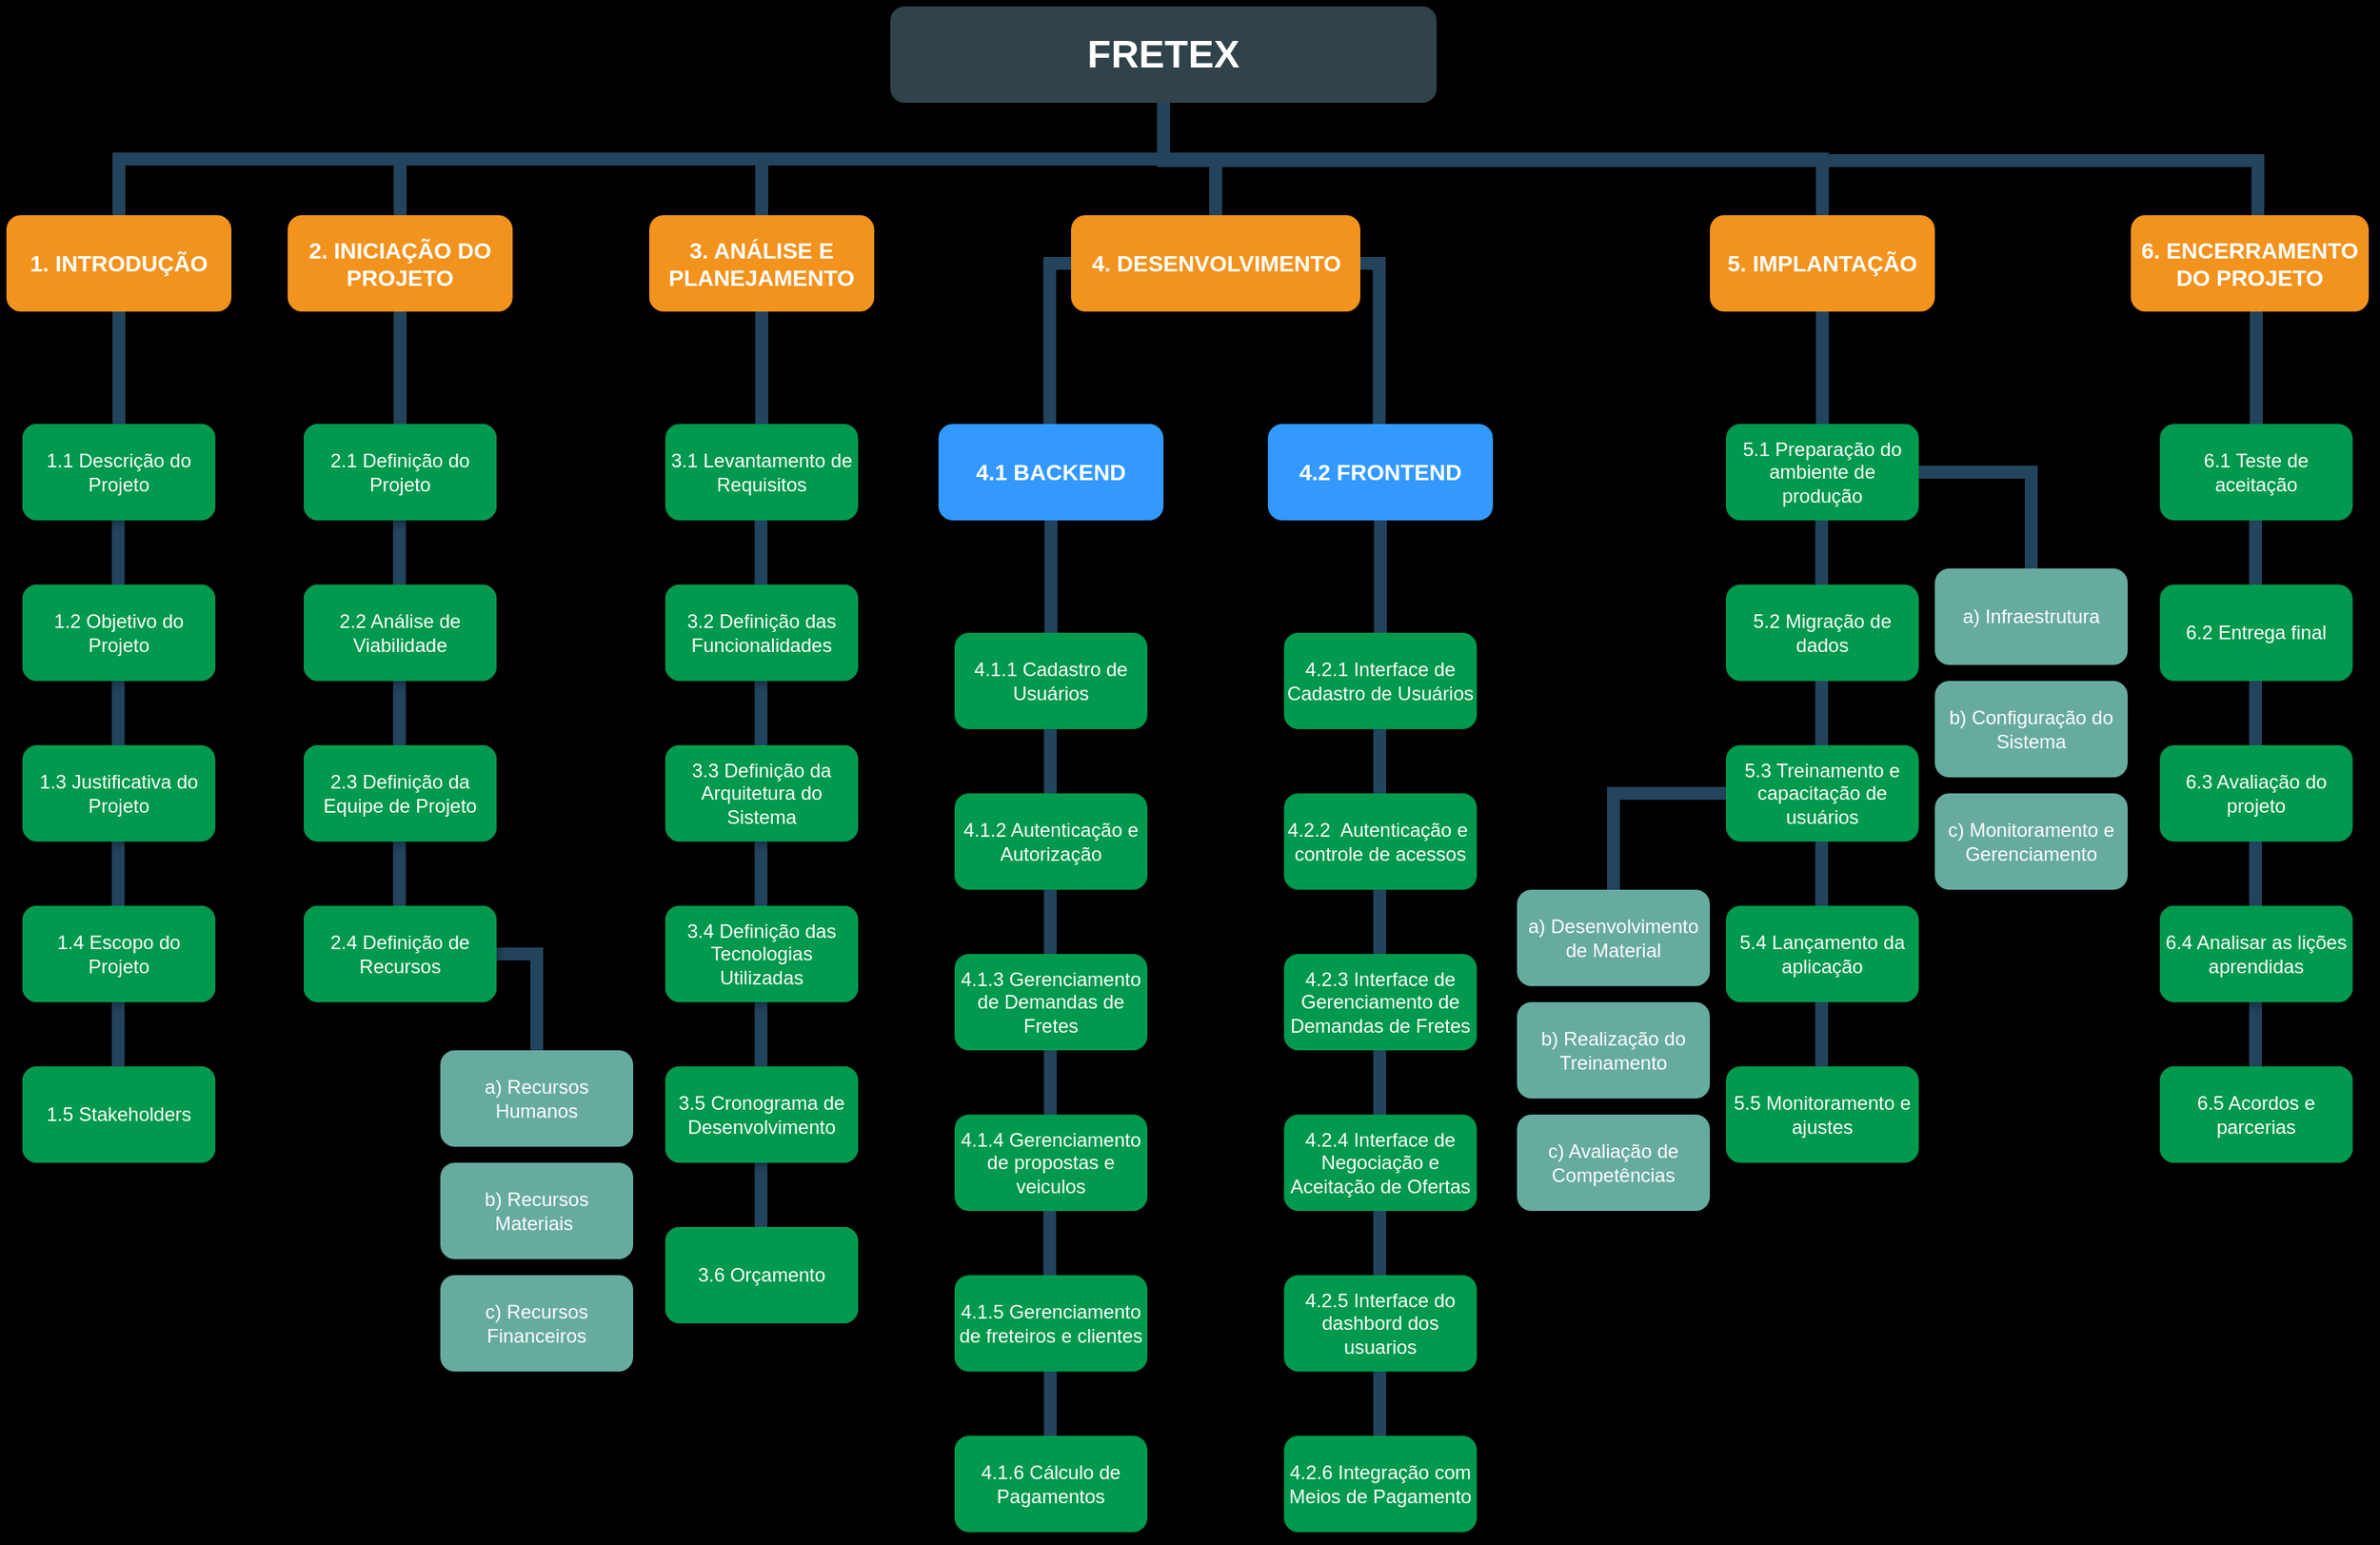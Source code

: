 <mxfile version="20.8.10" type="device"><diagram name="Page-1" id="64c3da0e-402f-94eb-ee01-a36477274f13"><mxGraphModel dx="1743" dy="1166" grid="0" gridSize="10" guides="1" tooltips="1" connect="1" arrows="1" fold="1" page="0" pageScale="1" pageWidth="1169" pageHeight="826" background="#000000" math="0" shadow="0"><root><mxCell id="0"/><mxCell id="1" parent="0"/><mxCell id="2" value="FRETEX" style="whiteSpace=wrap;rounded=1;shadow=1;fillColor=#30424A;strokeColor=none;fontColor=#FFFFFF;fontStyle=1;fontSize=24;" parent="1" vertex="1"><mxGeometry x="1300" y="40" width="340" height="60" as="geometry"/></mxCell><mxCell id="229" value="" style="edgeStyle=elbowEdgeStyle;elbow=vertical;rounded=0;fontColor=#000000;endArrow=none;endFill=0;strokeWidth=8;strokeColor=#23445D;entryX=0.5;entryY=0;entryDx=0;entryDy=0;" parent="1" source="2" target="9OWj2o9_heUchRVOXvo1-314" edge="1"><mxGeometry width="100" height="100" relative="1" as="geometry"><mxPoint x="540" y="140" as="sourcePoint"/><mxPoint x="390" y="170.0" as="targetPoint"/></mxGeometry></mxCell><mxCell id="230" value="" style="edgeStyle=elbowEdgeStyle;elbow=vertical;rounded=0;fontColor=#000000;endArrow=none;endFill=0;strokeWidth=8;strokeColor=#23445D;entryX=0.5;entryY=0;entryDx=0;entryDy=0;" parent="1" source="2" target="9OWj2o9_heUchRVOXvo1-315" edge="1"><mxGeometry width="100" height="100" relative="1" as="geometry"><mxPoint x="550" y="150" as="sourcePoint"/><mxPoint x="600" y="170.0" as="targetPoint"/></mxGeometry></mxCell><mxCell id="231" value="" style="edgeStyle=elbowEdgeStyle;elbow=vertical;rounded=0;fontColor=#000000;endArrow=none;endFill=0;strokeWidth=8;strokeColor=#23445D;entryX=0.5;entryY=0;entryDx=0;entryDy=0;" parent="1" source="2" target="9OWj2o9_heUchRVOXvo1-270" edge="1"><mxGeometry width="100" height="100" relative="1" as="geometry"><mxPoint x="715" y="160" as="sourcePoint"/><mxPoint x="1225" y="170" as="targetPoint"/></mxGeometry></mxCell><mxCell id="232" value="" style="edgeStyle=elbowEdgeStyle;elbow=vertical;rounded=0;fontColor=#000000;endArrow=none;endFill=0;strokeWidth=8;strokeColor=#23445D;entryX=0.5;entryY=0;entryDx=0;entryDy=0;" parent="1" source="2" target="9OWj2o9_heUchRVOXvo1-271" edge="1"><mxGeometry width="100" height="100" relative="1" as="geometry"><mxPoint x="725" y="170" as="sourcePoint"/><mxPoint x="1425" y="170" as="targetPoint"/></mxGeometry></mxCell><mxCell id="233" value="" style="edgeStyle=elbowEdgeStyle;elbow=vertical;rounded=0;fontColor=#000000;endArrow=none;endFill=0;strokeWidth=8;strokeColor=#23445D;entryX=0.5;entryY=0;entryDx=0;entryDy=0;" parent="1" source="2" target="9OWj2o9_heUchRVOXvo1-292" edge="1"><mxGeometry width="100" height="100" relative="1" as="geometry"><mxPoint x="735" y="180" as="sourcePoint"/><mxPoint x="1865.0" y="170.0" as="targetPoint"/></mxGeometry></mxCell><mxCell id="234" value="" style="edgeStyle=elbowEdgeStyle;elbow=vertical;rounded=0;fontColor=#000000;endArrow=none;endFill=0;strokeWidth=8;strokeColor=#23445D;" parent="1" source="2" edge="1"><mxGeometry width="100" height="100" relative="1" as="geometry"><mxPoint x="745" y="190" as="sourcePoint"/><mxPoint x="2151" y="172" as="targetPoint"/></mxGeometry></mxCell><mxCell id="9OWj2o9_heUchRVOXvo1-270" value="3. ANÁLISE E PLANEJAMENTO" style="whiteSpace=wrap;rounded=1;fillColor=#F2931E;strokeColor=none;shadow=1;fontColor=#FFFFFF;fontStyle=1;fontSize=14;" vertex="1" parent="1"><mxGeometry x="1150" y="170.0" width="140" height="60" as="geometry"/></mxCell><mxCell id="9OWj2o9_heUchRVOXvo1-271" value="4. DESENVOLVIMENTO" style="whiteSpace=wrap;rounded=1;fillColor=#F2931E;strokeColor=none;shadow=1;fontColor=#FFFFFF;fontStyle=1;fontSize=14;" vertex="1" parent="1"><mxGeometry x="1412.5" y="170" width="180" height="60" as="geometry"/></mxCell><mxCell id="9OWj2o9_heUchRVOXvo1-272" value="3.1 Levantamento de Requisitos" style="whiteSpace=wrap;rounded=1;fillColor=#00994D;strokeColor=none;shadow=1;fontColor=#FFFFFF;fontStyle=0;" vertex="1" parent="1"><mxGeometry x="1160" y="300.0" width="120" height="60" as="geometry"/></mxCell><mxCell id="9OWj2o9_heUchRVOXvo1-273" value="3.2 Definição das Funcionalidades" style="whiteSpace=wrap;rounded=1;fillColor=#999999;strokeColor=none;shadow=1;fontColor=#FFFFFF;fontStyle=0;" vertex="1" parent="1"><mxGeometry x="1160" y="400.0" width="120" height="60" as="geometry"/></mxCell><mxCell id="9OWj2o9_heUchRVOXvo1-274" value="3.3 Definição da Arquitetura do Sistema" style="whiteSpace=wrap;rounded=1;fillColor=#999999;strokeColor=none;shadow=1;fontColor=#FFFFFF;fontStyle=0;" vertex="1" parent="1"><mxGeometry x="1160" y="500.0" width="120" height="60" as="geometry"/></mxCell><mxCell id="9OWj2o9_heUchRVOXvo1-275" value="3.4 Definição das Tecnologias Utilizadas" style="whiteSpace=wrap;rounded=1;fillColor=#999999;strokeColor=none;shadow=1;fontColor=#FFFFFF;fontStyle=0;" vertex="1" parent="1"><mxGeometry x="1160.0" y="600.0" width="120" height="60" as="geometry"/></mxCell><mxCell id="9OWj2o9_heUchRVOXvo1-276" value="3.5 Cronograma de Desenvolvimento" style="whiteSpace=wrap;rounded=1;fillColor=#999999;strokeColor=none;shadow=1;fontColor=#FFFFFF;fontStyle=0;" vertex="1" parent="1"><mxGeometry x="1160.0" y="700.0" width="120" height="60" as="geometry"/></mxCell><mxCell id="9OWj2o9_heUchRVOXvo1-277" value="" style="edgeStyle=elbowEdgeStyle;elbow=vertical;rounded=0;fontColor=#000000;endArrow=none;endFill=0;strokeWidth=8;strokeColor=#23445D;" edge="1" parent="1" source="9OWj2o9_heUchRVOXvo1-270"><mxGeometry width="100" height="100" relative="1" as="geometry"><mxPoint x="1010" y="290" as="sourcePoint"/><mxPoint x="1220" y="300.0" as="targetPoint"/><Array as="points"><mxPoint x="1220" y="300"/></Array></mxGeometry></mxCell><mxCell id="9OWj2o9_heUchRVOXvo1-278" value="" style="edgeStyle=elbowEdgeStyle;elbow=vertical;rounded=0;fontColor=#000000;endArrow=none;endFill=0;strokeWidth=8;strokeColor=#23445D;" edge="1" parent="1"><mxGeometry width="100" height="100" relative="1" as="geometry"><mxPoint x="1219.57" y="360.0" as="sourcePoint"/><mxPoint x="1219.57" y="400" as="targetPoint"/><Array as="points"/></mxGeometry></mxCell><mxCell id="9OWj2o9_heUchRVOXvo1-279" value="" style="edgeStyle=elbowEdgeStyle;elbow=vertical;rounded=0;fontColor=#000000;endArrow=none;endFill=0;strokeWidth=8;strokeColor=#23445D;" edge="1" parent="1"><mxGeometry width="100" height="100" relative="1" as="geometry"><mxPoint x="1219.57" y="460.0" as="sourcePoint"/><mxPoint x="1219.57" y="500" as="targetPoint"/><Array as="points"/></mxGeometry></mxCell><mxCell id="9OWj2o9_heUchRVOXvo1-280" value="" style="edgeStyle=elbowEdgeStyle;elbow=vertical;rounded=0;fontColor=#000000;endArrow=none;endFill=0;strokeWidth=8;strokeColor=#23445D;" edge="1" parent="1"><mxGeometry width="100" height="100" relative="1" as="geometry"><mxPoint x="1219.57" y="560.0" as="sourcePoint"/><mxPoint x="1219.57" y="600" as="targetPoint"/><Array as="points"/></mxGeometry></mxCell><mxCell id="9OWj2o9_heUchRVOXvo1-281" value="" style="edgeStyle=elbowEdgeStyle;elbow=vertical;rounded=0;fontColor=#000000;endArrow=none;endFill=0;strokeWidth=8;strokeColor=#23445D;" edge="1" parent="1"><mxGeometry width="100" height="100" relative="1" as="geometry"><mxPoint x="1219.57" y="660.0" as="sourcePoint"/><mxPoint x="1219.57" y="700" as="targetPoint"/><Array as="points"/></mxGeometry></mxCell><mxCell id="9OWj2o9_heUchRVOXvo1-292" value="5. IMPLANTAÇÃO" style="whiteSpace=wrap;rounded=1;fillColor=#F2931E;strokeColor=none;shadow=1;fontColor=#FFFFFF;fontStyle=1;fontSize=14;" vertex="1" parent="1"><mxGeometry x="1810" y="170.0" width="140" height="60" as="geometry"/></mxCell><mxCell id="9OWj2o9_heUchRVOXvo1-293" value="6. ENCERRAMENTO DO PROJETO" style="whiteSpace=wrap;rounded=1;fillColor=#F2931E;strokeColor=none;shadow=1;fontColor=#FFFFFF;fontStyle=1;fontSize=14;" vertex="1" parent="1"><mxGeometry x="2072" y="170" width="148" height="60" as="geometry"/></mxCell><mxCell id="9OWj2o9_heUchRVOXvo1-294" value="5.1 Preparação do ambiente de produção" style="whiteSpace=wrap;rounded=1;fillColor=#00994D;strokeColor=none;shadow=1;fontColor=#FFFFFF;fontStyle=0;" vertex="1" parent="1"><mxGeometry x="1820" y="300.0" width="120" height="60" as="geometry"/></mxCell><mxCell id="9OWj2o9_heUchRVOXvo1-295" value="5.2 Migração de dados" style="whiteSpace=wrap;rounded=1;fillColor=#00994D;strokeColor=none;shadow=1;fontColor=#FFFFFF;fontStyle=0;" vertex="1" parent="1"><mxGeometry x="1820" y="400.0" width="120" height="60" as="geometry"/></mxCell><mxCell id="9OWj2o9_heUchRVOXvo1-296" value="5.3 Treinamento e capacitação de usuários" style="whiteSpace=wrap;rounded=1;fillColor=#00994D;strokeColor=none;shadow=1;fontColor=#FFFFFF;fontStyle=0;" vertex="1" parent="1"><mxGeometry x="1820" y="500.0" width="120" height="60" as="geometry"/></mxCell><mxCell id="9OWj2o9_heUchRVOXvo1-297" value="5.4 Lançamento da aplicação" style="whiteSpace=wrap;rounded=1;fillColor=#00994D;strokeColor=none;shadow=1;fontColor=#FFFFFF;fontStyle=0;" vertex="1" parent="1"><mxGeometry x="1820.0" y="600.0" width="120" height="60" as="geometry"/></mxCell><mxCell id="9OWj2o9_heUchRVOXvo1-298" value="5.5 Monitoramento e ajustes" style="whiteSpace=wrap;rounded=1;fillColor=#00994D;strokeColor=none;shadow=1;fontColor=#FFFFFF;fontStyle=0;" vertex="1" parent="1"><mxGeometry x="1820.0" y="700.0" width="120" height="60" as="geometry"/></mxCell><mxCell id="9OWj2o9_heUchRVOXvo1-299" value="" style="edgeStyle=elbowEdgeStyle;elbow=vertical;rounded=0;fontColor=#000000;endArrow=none;endFill=0;strokeWidth=8;strokeColor=#23445D;" edge="1" parent="1" source="9OWj2o9_heUchRVOXvo1-292"><mxGeometry width="100" height="100" relative="1" as="geometry"><mxPoint x="1670" y="290" as="sourcePoint"/><mxPoint x="1880.0" y="300.0" as="targetPoint"/><Array as="points"><mxPoint x="1880" y="300"/></Array></mxGeometry></mxCell><mxCell id="9OWj2o9_heUchRVOXvo1-300" value="" style="edgeStyle=elbowEdgeStyle;elbow=vertical;rounded=0;fontColor=#000000;endArrow=none;endFill=0;strokeWidth=8;strokeColor=#23445D;" edge="1" parent="1"><mxGeometry width="100" height="100" relative="1" as="geometry"><mxPoint x="1879.57" y="360.0" as="sourcePoint"/><mxPoint x="1879.57" y="400" as="targetPoint"/><Array as="points"/></mxGeometry></mxCell><mxCell id="9OWj2o9_heUchRVOXvo1-301" value="" style="edgeStyle=elbowEdgeStyle;elbow=vertical;rounded=0;fontColor=#000000;endArrow=none;endFill=0;strokeWidth=8;strokeColor=#23445D;" edge="1" parent="1"><mxGeometry width="100" height="100" relative="1" as="geometry"><mxPoint x="1879.57" y="460.0" as="sourcePoint"/><mxPoint x="1879.57" y="500" as="targetPoint"/><Array as="points"/></mxGeometry></mxCell><mxCell id="9OWj2o9_heUchRVOXvo1-302" value="" style="edgeStyle=elbowEdgeStyle;elbow=vertical;rounded=0;fontColor=#000000;endArrow=none;endFill=0;strokeWidth=8;strokeColor=#23445D;" edge="1" parent="1"><mxGeometry width="100" height="100" relative="1" as="geometry"><mxPoint x="1879.57" y="560.0" as="sourcePoint"/><mxPoint x="1879.57" y="600" as="targetPoint"/><Array as="points"/></mxGeometry></mxCell><mxCell id="9OWj2o9_heUchRVOXvo1-303" value="" style="edgeStyle=elbowEdgeStyle;elbow=vertical;rounded=0;fontColor=#000000;endArrow=none;endFill=0;strokeWidth=8;strokeColor=#23445D;" edge="1" parent="1"><mxGeometry width="100" height="100" relative="1" as="geometry"><mxPoint x="1879.57" y="660.0" as="sourcePoint"/><mxPoint x="1879.57" y="700" as="targetPoint"/><Array as="points"/></mxGeometry></mxCell><mxCell id="9OWj2o9_heUchRVOXvo1-304" value="6.1 Teste de aceitação" style="whiteSpace=wrap;rounded=1;fillColor=#00994D;strokeColor=none;shadow=1;fontColor=#FFFFFF;fontStyle=0;" vertex="1" parent="1"><mxGeometry x="2090" y="300.0" width="120" height="60" as="geometry"/></mxCell><mxCell id="9OWj2o9_heUchRVOXvo1-305" value="6.2 Entrega final" style="whiteSpace=wrap;rounded=1;fillColor=#00994D;strokeColor=none;shadow=1;fontColor=#FFFFFF;fontStyle=0;" vertex="1" parent="1"><mxGeometry x="2090" y="400.0" width="120" height="60" as="geometry"/></mxCell><mxCell id="9OWj2o9_heUchRVOXvo1-306" value="6.3 Avaliação do projeto" style="whiteSpace=wrap;rounded=1;fillColor=#00994D;strokeColor=none;shadow=1;fontColor=#FFFFFF;fontStyle=0;" vertex="1" parent="1"><mxGeometry x="2090" y="500.0" width="120" height="60" as="geometry"/></mxCell><mxCell id="9OWj2o9_heUchRVOXvo1-307" value="6.4 Lições aprendidas" style="whiteSpace=wrap;rounded=1;fillColor=#999999;strokeColor=none;shadow=1;fontColor=#FFFFFF;fontStyle=0;" vertex="1" parent="1"><mxGeometry x="2090" y="600.0" width="120" height="60" as="geometry"/></mxCell><mxCell id="9OWj2o9_heUchRVOXvo1-308" value="6.5 Encerramento dos contratos" style="whiteSpace=wrap;rounded=1;fillColor=#999999;strokeColor=none;shadow=1;fontColor=#FFFFFF;fontStyle=0;" vertex="1" parent="1"><mxGeometry x="2090.0" y="700.0" width="120" height="60" as="geometry"/></mxCell><mxCell id="9OWj2o9_heUchRVOXvo1-309" value="" style="edgeStyle=elbowEdgeStyle;elbow=vertical;rounded=0;fontColor=#000000;endArrow=none;endFill=0;strokeWidth=8;strokeColor=#23445D;" edge="1" parent="1"><mxGeometry width="100" height="100" relative="1" as="geometry"><mxPoint x="2150.0" y="230.0" as="sourcePoint"/><mxPoint x="2150.0" y="300.0" as="targetPoint"/><Array as="points"><mxPoint x="2150" y="300"/></Array></mxGeometry></mxCell><mxCell id="9OWj2o9_heUchRVOXvo1-310" value="" style="edgeStyle=elbowEdgeStyle;elbow=vertical;rounded=0;fontColor=#000000;endArrow=none;endFill=0;strokeWidth=8;strokeColor=#23445D;" edge="1" parent="1"><mxGeometry width="100" height="100" relative="1" as="geometry"><mxPoint x="2149.57" y="360.0" as="sourcePoint"/><mxPoint x="2149.57" y="400" as="targetPoint"/><Array as="points"/></mxGeometry></mxCell><mxCell id="9OWj2o9_heUchRVOXvo1-311" value="" style="edgeStyle=elbowEdgeStyle;elbow=vertical;rounded=0;fontColor=#000000;endArrow=none;endFill=0;strokeWidth=8;strokeColor=#23445D;" edge="1" parent="1"><mxGeometry width="100" height="100" relative="1" as="geometry"><mxPoint x="2149.57" y="460.0" as="sourcePoint"/><mxPoint x="2149.57" y="500" as="targetPoint"/><Array as="points"/></mxGeometry></mxCell><mxCell id="9OWj2o9_heUchRVOXvo1-312" value="" style="edgeStyle=elbowEdgeStyle;elbow=vertical;rounded=0;fontColor=#000000;endArrow=none;endFill=0;strokeWidth=8;strokeColor=#23445D;" edge="1" parent="1"><mxGeometry width="100" height="100" relative="1" as="geometry"><mxPoint x="2149.57" y="560.0" as="sourcePoint"/><mxPoint x="2149.57" y="600" as="targetPoint"/><Array as="points"/></mxGeometry></mxCell><mxCell id="9OWj2o9_heUchRVOXvo1-313" value="" style="edgeStyle=elbowEdgeStyle;elbow=vertical;rounded=0;fontColor=#000000;endArrow=none;endFill=0;strokeWidth=8;strokeColor=#23445D;" edge="1" parent="1"><mxGeometry width="100" height="100" relative="1" as="geometry"><mxPoint x="2149.57" y="660.0" as="sourcePoint"/><mxPoint x="2149.57" y="700" as="targetPoint"/><Array as="points"/></mxGeometry></mxCell><mxCell id="9OWj2o9_heUchRVOXvo1-314" value="1. INTRODUÇÃO" style="whiteSpace=wrap;rounded=1;fillColor=#F2931E;strokeColor=none;shadow=1;fontColor=#FFFFFF;fontStyle=1;fontSize=14;" vertex="1" parent="1"><mxGeometry x="750" y="170.0" width="140" height="60" as="geometry"/></mxCell><mxCell id="9OWj2o9_heUchRVOXvo1-315" value="2. INICIAÇÃO DO PROJETO" style="whiteSpace=wrap;rounded=1;fillColor=#F2931E;strokeColor=none;shadow=1;fontColor=#FFFFFF;fontStyle=1;fontSize=14;" vertex="1" parent="1"><mxGeometry x="925" y="170.0" width="140" height="60" as="geometry"/></mxCell><mxCell id="9OWj2o9_heUchRVOXvo1-316" value="1.1 Objetivo do Documento" style="whiteSpace=wrap;rounded=1;fillColor=#999999;strokeColor=none;shadow=1;fontColor=#FFFFFF;fontStyle=0;" vertex="1" parent="1"><mxGeometry x="760" y="300.0" width="120" height="60" as="geometry"/></mxCell><mxCell id="9OWj2o9_heUchRVOXvo1-317" value="1.2 Objetivo do Projeto" style="whiteSpace=wrap;rounded=1;fillColor=#999999;strokeColor=none;shadow=1;fontColor=#FFFFFF;fontStyle=0;" vertex="1" parent="1"><mxGeometry x="760" y="400.0" width="120" height="60" as="geometry"/></mxCell><mxCell id="9OWj2o9_heUchRVOXvo1-318" value="1.3 Escopo do Projeto" style="whiteSpace=wrap;rounded=1;fillColor=#999999;strokeColor=none;shadow=1;fontColor=#FFFFFF;fontStyle=0;" vertex="1" parent="1"><mxGeometry x="760" y="600.0" width="120" height="60" as="geometry"/></mxCell><mxCell id="9OWj2o9_heUchRVOXvo1-319" value="1.4 Stakeholders" style="whiteSpace=wrap;rounded=1;fillColor=#999999;strokeColor=none;shadow=1;fontColor=#FFFFFF;fontStyle=0;" vertex="1" parent="1"><mxGeometry x="760.0" y="700.0" width="120" height="60" as="geometry"/></mxCell><mxCell id="9OWj2o9_heUchRVOXvo1-321" value="" style="edgeStyle=elbowEdgeStyle;elbow=vertical;rounded=0;fontColor=#000000;endArrow=none;endFill=0;strokeWidth=8;strokeColor=#23445D;" edge="1" parent="1" source="9OWj2o9_heUchRVOXvo1-314"><mxGeometry width="100" height="100" relative="1" as="geometry"><mxPoint x="610" y="290" as="sourcePoint"/><mxPoint x="820" y="300.0" as="targetPoint"/><Array as="points"><mxPoint x="820" y="300"/></Array></mxGeometry></mxCell><mxCell id="9OWj2o9_heUchRVOXvo1-322" value="" style="edgeStyle=elbowEdgeStyle;elbow=vertical;rounded=0;fontColor=#000000;endArrow=none;endFill=0;strokeWidth=8;strokeColor=#23445D;" edge="1" parent="1"><mxGeometry width="100" height="100" relative="1" as="geometry"><mxPoint x="819.57" y="360.0" as="sourcePoint"/><mxPoint x="819.57" y="400" as="targetPoint"/><Array as="points"/></mxGeometry></mxCell><mxCell id="9OWj2o9_heUchRVOXvo1-323" value="" style="edgeStyle=elbowEdgeStyle;elbow=vertical;rounded=0;fontColor=#000000;endArrow=none;endFill=0;strokeWidth=8;strokeColor=#23445D;" edge="1" parent="1"><mxGeometry width="100" height="100" relative="1" as="geometry"><mxPoint x="819.57" y="460.0" as="sourcePoint"/><mxPoint x="819.57" y="500" as="targetPoint"/><Array as="points"/></mxGeometry></mxCell><mxCell id="9OWj2o9_heUchRVOXvo1-324" value="" style="edgeStyle=elbowEdgeStyle;elbow=vertical;rounded=0;fontColor=#000000;endArrow=none;endFill=0;strokeWidth=8;strokeColor=#23445D;" edge="1" parent="1"><mxGeometry width="100" height="100" relative="1" as="geometry"><mxPoint x="819.57" y="660.0" as="sourcePoint"/><mxPoint x="819.57" y="700" as="targetPoint"/><Array as="points"/></mxGeometry></mxCell><mxCell id="9OWj2o9_heUchRVOXvo1-326" value="2.1 Definição do Projeto" style="whiteSpace=wrap;rounded=1;fillColor=#999999;strokeColor=none;shadow=1;fontColor=#FFFFFF;fontStyle=0;" vertex="1" parent="1"><mxGeometry x="935" y="300.0" width="120" height="60" as="geometry"/></mxCell><mxCell id="9OWj2o9_heUchRVOXvo1-327" value="2.2 Análise de Viabilidade" style="whiteSpace=wrap;rounded=1;fillColor=#999999;strokeColor=none;shadow=1;fontColor=#FFFFFF;fontStyle=0;" vertex="1" parent="1"><mxGeometry x="935" y="400.0" width="120" height="60" as="geometry"/></mxCell><mxCell id="9OWj2o9_heUchRVOXvo1-328" value="2.3 Definição da Equipe de Projeto" style="whiteSpace=wrap;rounded=1;fillColor=#999999;strokeColor=none;shadow=1;fontColor=#FFFFFF;fontStyle=0;" vertex="1" parent="1"><mxGeometry x="935" y="500.0" width="120" height="60" as="geometry"/></mxCell><mxCell id="9OWj2o9_heUchRVOXvo1-329" value="2.4 Definição de Recursos" style="whiteSpace=wrap;rounded=1;fillColor=#999999;strokeColor=none;shadow=1;fontColor=#FFFFFF;fontStyle=0;" vertex="1" parent="1"><mxGeometry x="935.0" y="600.0" width="120" height="60" as="geometry"/></mxCell><mxCell id="9OWj2o9_heUchRVOXvo1-331" value="" style="edgeStyle=elbowEdgeStyle;elbow=vertical;rounded=0;fontColor=#000000;endArrow=none;endFill=0;strokeWidth=8;strokeColor=#23445D;" edge="1" parent="1"><mxGeometry width="100" height="100" relative="1" as="geometry"><mxPoint x="995" y="230.0" as="sourcePoint"/><mxPoint x="995" y="300.0" as="targetPoint"/><Array as="points"><mxPoint x="995" y="300"/></Array></mxGeometry></mxCell><mxCell id="9OWj2o9_heUchRVOXvo1-332" value="" style="edgeStyle=elbowEdgeStyle;elbow=vertical;rounded=0;fontColor=#000000;endArrow=none;endFill=0;strokeWidth=8;strokeColor=#23445D;" edge="1" parent="1"><mxGeometry width="100" height="100" relative="1" as="geometry"><mxPoint x="994.57" y="360.0" as="sourcePoint"/><mxPoint x="994.57" y="400" as="targetPoint"/><Array as="points"/></mxGeometry></mxCell><mxCell id="9OWj2o9_heUchRVOXvo1-333" value="" style="edgeStyle=elbowEdgeStyle;elbow=vertical;rounded=0;fontColor=#000000;endArrow=none;endFill=0;strokeWidth=8;strokeColor=#23445D;" edge="1" parent="1"><mxGeometry width="100" height="100" relative="1" as="geometry"><mxPoint x="994.57" y="460.0" as="sourcePoint"/><mxPoint x="994.57" y="500" as="targetPoint"/><Array as="points"/></mxGeometry></mxCell><mxCell id="9OWj2o9_heUchRVOXvo1-334" value="" style="edgeStyle=elbowEdgeStyle;elbow=vertical;rounded=0;fontColor=#000000;endArrow=none;endFill=0;strokeWidth=8;strokeColor=#23445D;" edge="1" parent="1"><mxGeometry width="100" height="100" relative="1" as="geometry"><mxPoint x="994.57" y="560.0" as="sourcePoint"/><mxPoint x="994.57" y="600" as="targetPoint"/><Array as="points"/></mxGeometry></mxCell><mxCell id="9OWj2o9_heUchRVOXvo1-338" value="3.6 Orçamento" style="whiteSpace=wrap;rounded=1;fillColor=#999999;strokeColor=none;shadow=1;fontColor=#FFFFFF;fontStyle=0;" vertex="1" parent="1"><mxGeometry x="1160.0" y="800.0" width="120" height="60" as="geometry"/></mxCell><mxCell id="9OWj2o9_heUchRVOXvo1-339" value="" style="edgeStyle=elbowEdgeStyle;elbow=vertical;rounded=0;fontColor=#000000;endArrow=none;endFill=0;strokeWidth=8;strokeColor=#23445D;" edge="1" parent="1"><mxGeometry width="100" height="100" relative="1" as="geometry"><mxPoint x="1219.57" y="760.0" as="sourcePoint"/><mxPoint x="1219.57" y="800" as="targetPoint"/><Array as="points"/></mxGeometry></mxCell><mxCell id="9OWj2o9_heUchRVOXvo1-340" value="4.1 BACKEND" style="whiteSpace=wrap;rounded=1;fillColor=#3399FF;strokeColor=none;shadow=1;fontColor=#FFFFFF;fontStyle=1;fontSize=14;" vertex="1" parent="1"><mxGeometry x="1330" y="300.0" width="140" height="60" as="geometry"/></mxCell><mxCell id="9OWj2o9_heUchRVOXvo1-341" value="4.2 FRONTEND" style="whiteSpace=wrap;rounded=1;fillColor=#3399FF;strokeColor=none;shadow=1;fontColor=#FFFFFF;fontStyle=1;fontSize=14;" vertex="1" parent="1"><mxGeometry x="1535" y="300.0" width="140" height="60" as="geometry"/></mxCell><mxCell id="9OWj2o9_heUchRVOXvo1-342" value="4.1.1 Cadastro de Usuários" style="whiteSpace=wrap;rounded=1;fillColor=#00994D;strokeColor=none;shadow=1;fontColor=#FFFFFF;fontStyle=0;" vertex="1" parent="1"><mxGeometry x="1340" y="430.0" width="120" height="60" as="geometry"/></mxCell><mxCell id="9OWj2o9_heUchRVOXvo1-343" value="4.1.2 Autenticação e Autorização" style="whiteSpace=wrap;rounded=1;fillColor=#00994D;strokeColor=none;shadow=1;fontColor=#FFFFFF;fontStyle=0;" vertex="1" parent="1"><mxGeometry x="1340" y="530.0" width="120" height="60" as="geometry"/></mxCell><mxCell id="9OWj2o9_heUchRVOXvo1-344" value="4.1.3 Gerenciamento de Demandas de Fretes" style="whiteSpace=wrap;rounded=1;fillColor=#00994D;strokeColor=none;shadow=1;fontColor=#FFFFFF;fontStyle=0;" vertex="1" parent="1"><mxGeometry x="1340" y="630.0" width="120" height="60" as="geometry"/></mxCell><mxCell id="9OWj2o9_heUchRVOXvo1-345" value="4.1.5 Gerenciamento de freteiros e clientes" style="whiteSpace=wrap;rounded=1;fillColor=#00994D;strokeColor=none;shadow=1;fontColor=#FFFFFF;fontStyle=0;" vertex="1" parent="1"><mxGeometry x="1340.0" y="830.0" width="120" height="60" as="geometry"/></mxCell><mxCell id="9OWj2o9_heUchRVOXvo1-347" value="" style="edgeStyle=elbowEdgeStyle;elbow=vertical;rounded=0;fontColor=#000000;endArrow=none;endFill=0;strokeWidth=8;strokeColor=#23445D;" edge="1" parent="1" source="9OWj2o9_heUchRVOXvo1-340"><mxGeometry width="100" height="100" relative="1" as="geometry"><mxPoint x="1190" y="420" as="sourcePoint"/><mxPoint x="1400.0" y="430.0" as="targetPoint"/><Array as="points"><mxPoint x="1400" y="430"/></Array></mxGeometry></mxCell><mxCell id="9OWj2o9_heUchRVOXvo1-348" value="" style="edgeStyle=elbowEdgeStyle;elbow=vertical;rounded=0;fontColor=#000000;endArrow=none;endFill=0;strokeWidth=8;strokeColor=#23445D;" edge="1" parent="1"><mxGeometry width="100" height="100" relative="1" as="geometry"><mxPoint x="1399.57" y="490.0" as="sourcePoint"/><mxPoint x="1399.57" y="530" as="targetPoint"/><Array as="points"/></mxGeometry></mxCell><mxCell id="9OWj2o9_heUchRVOXvo1-349" value="" style="edgeStyle=elbowEdgeStyle;elbow=vertical;rounded=0;fontColor=#000000;endArrow=none;endFill=0;strokeWidth=8;strokeColor=#23445D;" edge="1" parent="1"><mxGeometry width="100" height="100" relative="1" as="geometry"><mxPoint x="1399.57" y="590.0" as="sourcePoint"/><mxPoint x="1399.57" y="630" as="targetPoint"/><Array as="points"/></mxGeometry></mxCell><mxCell id="9OWj2o9_heUchRVOXvo1-350" value="" style="edgeStyle=elbowEdgeStyle;elbow=vertical;rounded=0;fontColor=#000000;endArrow=none;endFill=0;strokeWidth=8;strokeColor=#23445D;" edge="1" parent="1"><mxGeometry width="100" height="100" relative="1" as="geometry"><mxPoint x="1399.57" y="690.0" as="sourcePoint"/><mxPoint x="1399.57" y="730" as="targetPoint"/><Array as="points"/></mxGeometry></mxCell><mxCell id="9OWj2o9_heUchRVOXvo1-352" value="4.2.1 Interface de Cadastro de Usuários" style="whiteSpace=wrap;rounded=1;fillColor=#00994D;strokeColor=none;shadow=1;fontColor=#FFFFFF;fontStyle=0;" vertex="1" parent="1"><mxGeometry x="1545" y="430.0" width="120" height="60" as="geometry"/></mxCell><mxCell id="9OWj2o9_heUchRVOXvo1-353" value="4.2.2  Autenticação e  controle de acessos" style="whiteSpace=wrap;rounded=1;fillColor=#00994D;strokeColor=none;shadow=1;fontColor=#FFFFFF;fontStyle=0;" vertex="1" parent="1"><mxGeometry x="1545" y="530.0" width="120" height="60" as="geometry"/></mxCell><mxCell id="9OWj2o9_heUchRVOXvo1-354" value="4.2.3 Interface de Gerenciamento de Demandas de Fretes" style="whiteSpace=wrap;rounded=1;fillColor=#00994D;strokeColor=none;shadow=1;fontColor=#FFFFFF;fontStyle=0;" vertex="1" parent="1"><mxGeometry x="1545" y="630.0" width="120" height="60" as="geometry"/></mxCell><mxCell id="9OWj2o9_heUchRVOXvo1-355" value="4.2.4 Interface de Negociação e Aceitação de Ofertas" style="whiteSpace=wrap;rounded=1;fillColor=#00994D;strokeColor=none;shadow=1;fontColor=#FFFFFF;fontStyle=0;" vertex="1" parent="1"><mxGeometry x="1545.0" y="730.0" width="120" height="60" as="geometry"/></mxCell><mxCell id="9OWj2o9_heUchRVOXvo1-356" value="4.2.5 Interface do dashbord dos usuarios" style="whiteSpace=wrap;rounded=1;fillColor=#00994D;strokeColor=none;shadow=1;fontColor=#FFFFFF;fontStyle=0;" vertex="1" parent="1"><mxGeometry x="1545.0" y="830.0" width="120" height="60" as="geometry"/></mxCell><mxCell id="9OWj2o9_heUchRVOXvo1-357" value="" style="edgeStyle=elbowEdgeStyle;elbow=vertical;rounded=0;fontColor=#000000;endArrow=none;endFill=0;strokeWidth=8;strokeColor=#23445D;" edge="1" parent="1"><mxGeometry width="100" height="100" relative="1" as="geometry"><mxPoint x="1605.0" y="360.0" as="sourcePoint"/><mxPoint x="1605.0" y="430.0" as="targetPoint"/><Array as="points"><mxPoint x="1605" y="430"/></Array></mxGeometry></mxCell><mxCell id="9OWj2o9_heUchRVOXvo1-358" value="" style="edgeStyle=elbowEdgeStyle;elbow=vertical;rounded=0;fontColor=#000000;endArrow=none;endFill=0;strokeWidth=8;strokeColor=#23445D;" edge="1" parent="1"><mxGeometry width="100" height="100" relative="1" as="geometry"><mxPoint x="1604.57" y="490.0" as="sourcePoint"/><mxPoint x="1604.57" y="530" as="targetPoint"/><Array as="points"/></mxGeometry></mxCell><mxCell id="9OWj2o9_heUchRVOXvo1-359" value="" style="edgeStyle=elbowEdgeStyle;elbow=vertical;rounded=0;fontColor=#000000;endArrow=none;endFill=0;strokeWidth=8;strokeColor=#23445D;" edge="1" parent="1"><mxGeometry width="100" height="100" relative="1" as="geometry"><mxPoint x="1604.57" y="590.0" as="sourcePoint"/><mxPoint x="1604.57" y="630" as="targetPoint"/><Array as="points"/></mxGeometry></mxCell><mxCell id="9OWj2o9_heUchRVOXvo1-360" value="" style="edgeStyle=elbowEdgeStyle;elbow=vertical;rounded=0;fontColor=#000000;endArrow=none;endFill=0;strokeWidth=8;strokeColor=#23445D;" edge="1" parent="1"><mxGeometry width="100" height="100" relative="1" as="geometry"><mxPoint x="1604.57" y="690.0" as="sourcePoint"/><mxPoint x="1604.57" y="730" as="targetPoint"/><Array as="points"/></mxGeometry></mxCell><mxCell id="9OWj2o9_heUchRVOXvo1-361" value="" style="edgeStyle=elbowEdgeStyle;elbow=vertical;rounded=0;fontColor=#000000;endArrow=none;endFill=0;strokeWidth=8;strokeColor=#23445D;" edge="1" parent="1"><mxGeometry width="100" height="100" relative="1" as="geometry"><mxPoint x="1604.57" y="790.0" as="sourcePoint"/><mxPoint x="1604.57" y="830" as="targetPoint"/><Array as="points"/></mxGeometry></mxCell><mxCell id="9OWj2o9_heUchRVOXvo1-362" value="" style="edgeStyle=elbowEdgeStyle;elbow=vertical;rounded=0;fontColor=#000000;endArrow=none;endFill=0;strokeWidth=8;strokeColor=#23445D;exitX=0;exitY=0.5;exitDx=0;exitDy=0;" edge="1" parent="1" source="9OWj2o9_heUchRVOXvo1-271"><mxGeometry width="100" height="100" relative="1" as="geometry"><mxPoint x="1399.23" y="230.0" as="sourcePoint"/><mxPoint x="1399.23" y="300.0" as="targetPoint"/><Array as="points"><mxPoint x="1392.5" y="200"/></Array></mxGeometry></mxCell><mxCell id="9OWj2o9_heUchRVOXvo1-363" value="" style="edgeStyle=elbowEdgeStyle;elbow=vertical;rounded=0;fontColor=#000000;endArrow=none;endFill=0;strokeWidth=8;strokeColor=#23445D;exitX=1;exitY=0.5;exitDx=0;exitDy=0;" edge="1" parent="1" source="9OWj2o9_heUchRVOXvo1-271"><mxGeometry width="100" height="100" relative="1" as="geometry"><mxPoint x="1604.5" y="220" as="sourcePoint"/><mxPoint x="1604.23" y="300.0" as="targetPoint"/><Array as="points"><mxPoint x="1612.5" y="200"/></Array></mxGeometry></mxCell><mxCell id="9OWj2o9_heUchRVOXvo1-366" value="" style="edgeStyle=elbowEdgeStyle;elbow=vertical;rounded=0;fontColor=#000000;endArrow=none;endFill=0;strokeWidth=8;strokeColor=#23445D;" edge="1" parent="1"><mxGeometry width="100" height="100" relative="1" as="geometry"><mxPoint x="1080" y="690" as="sourcePoint"/><mxPoint x="1055.0" y="630.0" as="targetPoint"/><Array as="points"><mxPoint x="1055" y="630"/></Array></mxGeometry></mxCell><mxCell id="9OWj2o9_heUchRVOXvo1-369" value="a) Recursos Humanos" style="whiteSpace=wrap;rounded=1;fillColor=#67AB9F;strokeColor=none;shadow=1;fontColor=#FFFFFF;fontStyle=0;" vertex="1" parent="1"><mxGeometry x="1020.0" y="690.0" width="120" height="60" as="geometry"/></mxCell><mxCell id="9OWj2o9_heUchRVOXvo1-373" value="b) Recursos Materiais " style="whiteSpace=wrap;rounded=1;fillColor=#67AB9F;strokeColor=none;shadow=1;fontColor=#FFFFFF;fontStyle=0;" vertex="1" parent="1"><mxGeometry x="1020.0" y="760.0" width="120" height="60" as="geometry"/></mxCell><mxCell id="9OWj2o9_heUchRVOXvo1-375" value="c) Recursos Financeiros" style="whiteSpace=wrap;rounded=1;fillColor=#67AB9F;strokeColor=none;shadow=1;fontColor=#FFFFFF;fontStyle=0;" vertex="1" parent="1"><mxGeometry x="1020.0" y="830.0" width="120" height="60" as="geometry"/></mxCell><mxCell id="9OWj2o9_heUchRVOXvo1-377" value="1.5 Stakeholders" style="whiteSpace=wrap;rounded=1;fillColor=#00994D;strokeColor=none;shadow=1;fontColor=#FFFFFF;fontStyle=0;" vertex="1" parent="1"><mxGeometry x="760.0" y="700.0" width="120" height="60" as="geometry"/></mxCell><mxCell id="9OWj2o9_heUchRVOXvo1-378" value="1.4 Escopo do Projeto" style="whiteSpace=wrap;rounded=1;fillColor=#00994D;strokeColor=none;shadow=1;fontColor=#FFFFFF;fontStyle=0;" vertex="1" parent="1"><mxGeometry x="760" y="600.0" width="120" height="60" as="geometry"/></mxCell><mxCell id="9OWj2o9_heUchRVOXvo1-379" value="1.2 Objetivo do Projeto" style="whiteSpace=wrap;rounded=1;fillColor=#00994D;strokeColor=none;shadow=1;fontColor=#FFFFFF;fontStyle=0;" vertex="1" parent="1"><mxGeometry x="760" y="400.0" width="120" height="60" as="geometry"/></mxCell><mxCell id="9OWj2o9_heUchRVOXvo1-380" value="1.1 Descrição do Projeto" style="whiteSpace=wrap;rounded=1;fillColor=#00994D;strokeColor=none;shadow=1;fontColor=#FFFFFF;fontStyle=0;" vertex="1" parent="1"><mxGeometry x="760" y="300.0" width="120" height="60" as="geometry"/></mxCell><mxCell id="9OWj2o9_heUchRVOXvo1-381" value="2.1 Definição do Projeto" style="whiteSpace=wrap;rounded=1;fillColor=#00994D;strokeColor=none;shadow=1;fontColor=#FFFFFF;fontStyle=0;" vertex="1" parent="1"><mxGeometry x="935" y="300.0" width="120" height="60" as="geometry"/></mxCell><mxCell id="9OWj2o9_heUchRVOXvo1-382" value="2.2 Análise de Viabilidade" style="whiteSpace=wrap;rounded=1;fillColor=#00994D;strokeColor=none;shadow=1;fontColor=#FFFFFF;fontStyle=0;" vertex="1" parent="1"><mxGeometry x="935" y="400.0" width="120" height="60" as="geometry"/></mxCell><mxCell id="9OWj2o9_heUchRVOXvo1-383" value="2.3 Definição da Equipe de Projeto" style="whiteSpace=wrap;rounded=1;fillColor=#00994D;strokeColor=none;shadow=1;fontColor=#FFFFFF;fontStyle=0;" vertex="1" parent="1"><mxGeometry x="935" y="500.0" width="120" height="60" as="geometry"/></mxCell><mxCell id="9OWj2o9_heUchRVOXvo1-384" value="2.4 Definição de Recursos" style="whiteSpace=wrap;rounded=1;fillColor=#00994D;strokeColor=none;shadow=1;fontColor=#FFFFFF;fontStyle=0;" vertex="1" parent="1"><mxGeometry x="935.0" y="600.0" width="120" height="60" as="geometry"/></mxCell><mxCell id="9OWj2o9_heUchRVOXvo1-385" value="3.6 Orçamento" style="whiteSpace=wrap;rounded=1;fillColor=#00994D;strokeColor=none;shadow=1;fontColor=#FFFFFF;fontStyle=0;" vertex="1" parent="1"><mxGeometry x="1160.0" y="800.0" width="120" height="60" as="geometry"/></mxCell><mxCell id="9OWj2o9_heUchRVOXvo1-386" value="3.5 Cronograma de Desenvolvimento" style="whiteSpace=wrap;rounded=1;fillColor=#00994D;strokeColor=none;shadow=1;fontColor=#FFFFFF;fontStyle=0;" vertex="1" parent="1"><mxGeometry x="1160.0" y="700.0" width="120" height="60" as="geometry"/></mxCell><mxCell id="9OWj2o9_heUchRVOXvo1-387" value="3.4 Definição das Tecnologias Utilizadas" style="whiteSpace=wrap;rounded=1;fillColor=#00994D;strokeColor=none;shadow=1;fontColor=#FFFFFF;fontStyle=0;" vertex="1" parent="1"><mxGeometry x="1160.0" y="600.0" width="120" height="60" as="geometry"/></mxCell><mxCell id="9OWj2o9_heUchRVOXvo1-388" value="3.3 Definição da Arquitetura do Sistema" style="whiteSpace=wrap;rounded=1;fillColor=#00994D;strokeColor=none;shadow=1;fontColor=#FFFFFF;fontStyle=0;" vertex="1" parent="1"><mxGeometry x="1160" y="500.0" width="120" height="60" as="geometry"/></mxCell><mxCell id="9OWj2o9_heUchRVOXvo1-389" value="3.2 Definição das Funcionalidades" style="whiteSpace=wrap;rounded=1;fillColor=#00994D;strokeColor=none;shadow=1;fontColor=#FFFFFF;fontStyle=0;" vertex="1" parent="1"><mxGeometry x="1160" y="400.0" width="120" height="60" as="geometry"/></mxCell><mxCell id="9OWj2o9_heUchRVOXvo1-396" value="6.5 Acordos e parcerias" style="whiteSpace=wrap;rounded=1;fillColor=#00994D;strokeColor=none;shadow=1;fontColor=#FFFFFF;fontStyle=0;" vertex="1" parent="1"><mxGeometry x="2090.0" y="700.0" width="120" height="60" as="geometry"/></mxCell><mxCell id="9OWj2o9_heUchRVOXvo1-397" value="6.4 Analisar as lições aprendidas" style="whiteSpace=wrap;rounded=1;fillColor=#00994D;strokeColor=none;shadow=1;fontColor=#FFFFFF;fontStyle=0;" vertex="1" parent="1"><mxGeometry x="2090" y="600.0" width="120" height="60" as="geometry"/></mxCell><mxCell id="9OWj2o9_heUchRVOXvo1-398" value="4.1.4 Gerenciamento de propostas e veiculos" style="whiteSpace=wrap;rounded=1;fillColor=#00994D;strokeColor=none;shadow=1;fontColor=#FFFFFF;fontStyle=0;" vertex="1" parent="1"><mxGeometry x="1340" y="730.0" width="120" height="60" as="geometry"/></mxCell><mxCell id="9OWj2o9_heUchRVOXvo1-399" value="4.1.6 Cálculo de Pagamentos" style="whiteSpace=wrap;rounded=1;fillColor=#00994D;strokeColor=none;shadow=1;fontColor=#FFFFFF;fontStyle=0;" vertex="1" parent="1"><mxGeometry x="1340.0" y="930.0" width="120" height="60" as="geometry"/></mxCell><mxCell id="9OWj2o9_heUchRVOXvo1-400" value="" style="edgeStyle=elbowEdgeStyle;elbow=vertical;rounded=0;fontColor=#000000;endArrow=none;endFill=0;strokeWidth=8;strokeColor=#23445D;" edge="1" parent="1"><mxGeometry width="100" height="100" relative="1" as="geometry"><mxPoint x="1399.57" y="890.0" as="sourcePoint"/><mxPoint x="1399.57" y="930" as="targetPoint"/><Array as="points"/></mxGeometry></mxCell><mxCell id="9OWj2o9_heUchRVOXvo1-401" value="" style="edgeStyle=elbowEdgeStyle;elbow=vertical;rounded=0;fontColor=#000000;endArrow=none;endFill=0;strokeWidth=8;strokeColor=#23445D;" edge="1" parent="1"><mxGeometry width="100" height="100" relative="1" as="geometry"><mxPoint x="1399.23" y="790.0" as="sourcePoint"/><mxPoint x="1399.23" y="830" as="targetPoint"/><Array as="points"/></mxGeometry></mxCell><mxCell id="9OWj2o9_heUchRVOXvo1-402" value="" style="edgeStyle=elbowEdgeStyle;elbow=vertical;rounded=0;fontColor=#000000;endArrow=none;endFill=0;strokeWidth=8;strokeColor=#23445D;exitX=0.5;exitY=0;exitDx=0;exitDy=0;" edge="1" parent="1" source="9OWj2o9_heUchRVOXvo1-403"><mxGeometry width="100" height="100" relative="1" as="geometry"><mxPoint x="1965.0" y="390" as="sourcePoint"/><mxPoint x="1940.0" y="330" as="targetPoint"/><Array as="points"><mxPoint x="2005" y="330"/></Array></mxGeometry></mxCell><mxCell id="9OWj2o9_heUchRVOXvo1-403" value="a) Infraestrutura" style="whiteSpace=wrap;rounded=1;fillColor=#67AB9F;strokeColor=none;shadow=1;fontColor=#FFFFFF;fontStyle=0;" vertex="1" parent="1"><mxGeometry x="1950.0" y="390.0" width="120" height="60" as="geometry"/></mxCell><mxCell id="9OWj2o9_heUchRVOXvo1-404" value="b) Configuração do Sistema" style="whiteSpace=wrap;rounded=1;fillColor=#67AB9F;strokeColor=none;shadow=1;fontColor=#FFFFFF;fontStyle=0;" vertex="1" parent="1"><mxGeometry x="1950.0" y="460.0" width="120" height="60" as="geometry"/></mxCell><mxCell id="9OWj2o9_heUchRVOXvo1-405" value="c) Monitoramento e Gerenciamento" style="whiteSpace=wrap;rounded=1;fillColor=#67AB9F;strokeColor=none;shadow=1;fontColor=#FFFFFF;fontStyle=0;" vertex="1" parent="1"><mxGeometry x="1950.0" y="530.0" width="120" height="60" as="geometry"/></mxCell><mxCell id="9OWj2o9_heUchRVOXvo1-407" value="" style="edgeStyle=elbowEdgeStyle;elbow=vertical;rounded=0;fontColor=#000000;endArrow=none;endFill=0;strokeWidth=8;strokeColor=#23445D;exitX=0.5;exitY=0;exitDx=0;exitDy=0;entryX=0;entryY=0.5;entryDx=0;entryDy=0;" edge="1" parent="1" source="9OWj2o9_heUchRVOXvo1-408" target="9OWj2o9_heUchRVOXvo1-296"><mxGeometry width="100" height="100" relative="1" as="geometry"><mxPoint x="1705.0" y="520" as="sourcePoint"/><mxPoint x="1680" y="460" as="targetPoint"/><Array as="points"><mxPoint x="1780" y="530"/></Array></mxGeometry></mxCell><mxCell id="9OWj2o9_heUchRVOXvo1-408" value="a) Desenvolvimento de Material" style="whiteSpace=wrap;rounded=1;fillColor=#67AB9F;strokeColor=none;shadow=1;fontColor=#FFFFFF;fontStyle=0;" vertex="1" parent="1"><mxGeometry x="1690.0" y="590.0" width="120" height="60" as="geometry"/></mxCell><mxCell id="9OWj2o9_heUchRVOXvo1-409" value="b) Realização do Treinamento" style="whiteSpace=wrap;rounded=1;fillColor=#67AB9F;strokeColor=none;shadow=1;fontColor=#FFFFFF;fontStyle=0;" vertex="1" parent="1"><mxGeometry x="1690.0" y="660.0" width="120" height="60" as="geometry"/></mxCell><mxCell id="9OWj2o9_heUchRVOXvo1-410" value="c) Avaliação de Competências" style="whiteSpace=wrap;rounded=1;fillColor=#67AB9F;strokeColor=none;shadow=1;fontColor=#FFFFFF;fontStyle=0;" vertex="1" parent="1"><mxGeometry x="1690.0" y="730.0" width="120" height="60" as="geometry"/></mxCell><mxCell id="9OWj2o9_heUchRVOXvo1-416" value="" style="edgeStyle=elbowEdgeStyle;elbow=vertical;rounded=0;fontColor=#000000;endArrow=none;endFill=0;strokeWidth=8;strokeColor=#23445D;" edge="1" parent="1"><mxGeometry width="100" height="100" relative="1" as="geometry"><mxPoint x="819.57" y="560.0" as="sourcePoint"/><mxPoint x="819.57" y="600" as="targetPoint"/><Array as="points"/></mxGeometry></mxCell><mxCell id="9OWj2o9_heUchRVOXvo1-417" value="1.3 Justificativa do Projeto" style="whiteSpace=wrap;rounded=1;fillColor=#00994D;strokeColor=none;shadow=1;fontColor=#FFFFFF;fontStyle=0;" vertex="1" parent="1"><mxGeometry x="760" y="500.0" width="120" height="60" as="geometry"/></mxCell><mxCell id="9OWj2o9_heUchRVOXvo1-418" value="4.2.6 Integração com Meios de Pagamento" style="whiteSpace=wrap;rounded=1;fillColor=#00994D;strokeColor=none;shadow=1;fontColor=#FFFFFF;fontStyle=0;" vertex="1" parent="1"><mxGeometry x="1545.0" y="930.0" width="120" height="60" as="geometry"/></mxCell><mxCell id="9OWj2o9_heUchRVOXvo1-419" value="" style="edgeStyle=elbowEdgeStyle;elbow=vertical;rounded=0;fontColor=#000000;endArrow=none;endFill=0;strokeWidth=8;strokeColor=#23445D;" edge="1" parent="1"><mxGeometry width="100" height="100" relative="1" as="geometry"><mxPoint x="1604.57" y="890.0" as="sourcePoint"/><mxPoint x="1604.57" y="930" as="targetPoint"/><Array as="points"/></mxGeometry></mxCell></root></mxGraphModel></diagram></mxfile>